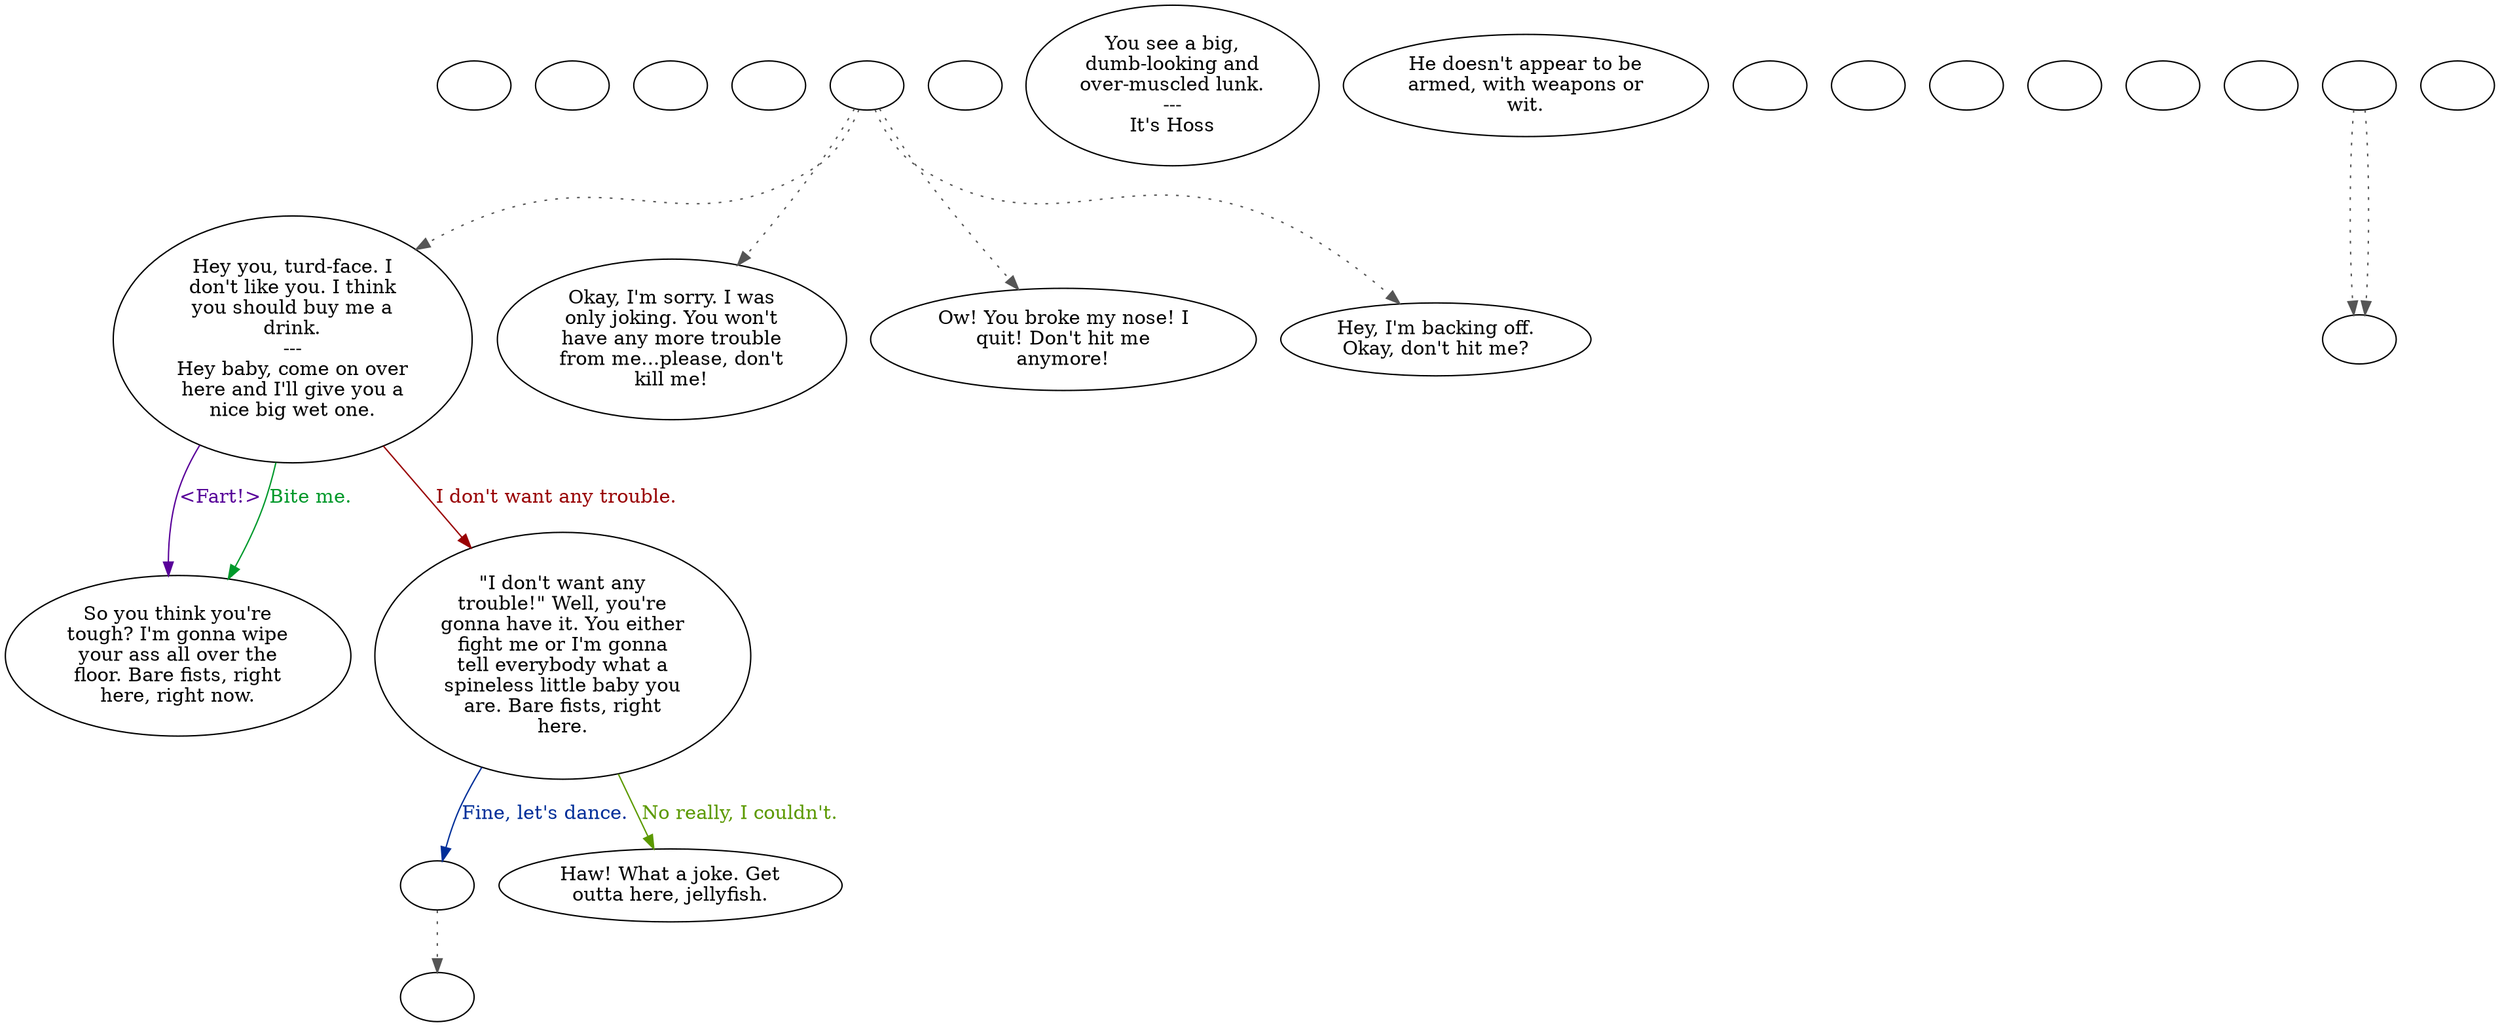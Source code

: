 digraph schoss {
  "checkPartyMembersNearDoor" [style=filled       fillcolor="#FFFFFF"       color="#000000"]
  "checkPartyMembersNearDoor" [label=""]
  "start" [style=filled       fillcolor="#FFFFFF"       color="#000000"]
  "start" [label=""]
  "critter_p_proc" [style=filled       fillcolor="#FFFFFF"       color="#000000"]
  "critter_p_proc" [label=""]
  "pickup_p_proc" [style=filled       fillcolor="#FFFFFF"       color="#000000"]
  "pickup_p_proc" [label=""]
  "talk_p_proc" [style=filled       fillcolor="#FFFFFF"       color="#000000"]
  "talk_p_proc" -> "Node001" [style=dotted color="#555555"]
  "talk_p_proc" -> "Node006" [style=dotted color="#555555"]
  "talk_p_proc" -> "Node005" [style=dotted color="#555555"]
  "talk_p_proc" -> "Node007" [style=dotted color="#555555"]
  "talk_p_proc" [label=""]
  "destroy_p_proc" [style=filled       fillcolor="#FFFFFF"       color="#000000"]
  "destroy_p_proc" [label=""]
  "look_at_p_proc" [style=filled       fillcolor="#FFFFFF"       color="#000000"]
  "look_at_p_proc" [label="You see a big,\ndumb-looking and\nover-muscled lunk.\n---\nIt's Hoss"]
  "description_p_proc" [style=filled       fillcolor="#FFFFFF"       color="#000000"]
  "description_p_proc" [label="He doesn't appear to be\narmed, with weapons or\nwit."]
  "use_skill_on_p_proc" [style=filled       fillcolor="#FFFFFF"       color="#000000"]
  "use_skill_on_p_proc" [label=""]
  "damage_p_proc" [style=filled       fillcolor="#FFFFFF"       color="#000000"]
  "damage_p_proc" [label=""]
  "map_enter_p_proc" [style=filled       fillcolor="#FFFFFF"       color="#000000"]
  "map_enter_p_proc" [label=""]
  "Node998" [style=filled       fillcolor="#FFFFFF"       color="#000000"]
  "Node998" [label=""]
  "Node999" [style=filled       fillcolor="#FFFFFF"       color="#000000"]
  "Node999" [label=""]
  "Node001" [style=filled       fillcolor="#FFFFFF"       color="#000000"]
  "Node001" [label="Hey you, turd-face. I\ndon't like you. I think\nyou should buy me a\ndrink.\n---\nHey baby, come on over\nhere and I'll give you a\nnice big wet one."]
  "Node001" -> "Node002" [label="<Fart!>" color="#580099" fontcolor="#580099"]
  "Node001" -> "Node002" [label="Bite me." color="#00992B" fontcolor="#00992B"]
  "Node001" -> "Node003" [label="I don't want any trouble." color="#990002" fontcolor="#990002"]
  "Node002" [style=filled       fillcolor="#FFFFFF"       color="#000000"]
  "Node002" [label="So you think you're\ntough? I'm gonna wipe\nyour ass all over the\nfloor. Bare fists, right\nhere, right now."]
  "Node003" [style=filled       fillcolor="#FFFFFF"       color="#000000"]
  "Node003" [label="\"I don't want any\ntrouble!\" Well, you're\ngonna have it. You either\nfight me or I'm gonna\ntell everybody what a\nspineless little baby you\nare. Bare fists, right\nhere."]
  "Node003" -> "NodeCombat" [label="Fine, let's dance." color="#002E99" fontcolor="#002E99"]
  "Node003" -> "Node004" [label="No really, I couldn't." color="#5B9900" fontcolor="#5B9900"]
  "Node004" [style=filled       fillcolor="#FFFFFF"       color="#000000"]
  "Node004" [label="Haw! What a joke. Get\noutta here, jellyfish."]
  "Node005" [style=filled       fillcolor="#FFFFFF"       color="#000000"]
  "Node005" [label="Ow! You broke my nose! I\nquit! Don't hit me\nanymore!"]
  "Node006" [style=filled       fillcolor="#FFFFFF"       color="#000000"]
  "Node006" [label="Okay, I'm sorry. I was\nonly joking. You won't\nhave any more trouble\nfrom me...please, don't\nkill me!"]
  "Node007" [style=filled       fillcolor="#FFFFFF"       color="#000000"]
  "Node007" [label="Hey, I'm backing off.\nOkay, don't hit me?"]
  "checkTime" [style=filled       fillcolor="#FFFFFF"       color="#000000"]
  "checkTime" [label=""]
  "getTimeBit" [style=filled       fillcolor="#FFFFFF"       color="#000000"]
  "getTimeBit" [label=""]
  "surrender" [style=filled       fillcolor="#FFFFFF"       color="#000000"]
  "surrender" [label=""]
  "dude_pulls_gun" [style=filled       fillcolor="#FFFFFF"       color="#000000"]
  "dude_pulls_gun" [label=""]
  "timed_event_p_proc" [style=filled       fillcolor="#FFFFFF"       color="#000000"]
  "timed_event_p_proc" -> "surrender" [style=dotted color="#555555"]
  "timed_event_p_proc" -> "surrender" [style=dotted color="#555555"]
  "timed_event_p_proc" [label=""]
  "NodeCombat" [style=filled       fillcolor="#FFFFFF"       color="#000000"]
  "NodeCombat" -> "Node998" [style=dotted color="#555555"]
  "NodeCombat" [label=""]
}